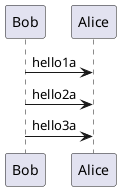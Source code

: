 {
  "sha1": "atagdickydptvb2o2b8zm39su7opwp4",
  "insertion": {
    "when": "2024-05-30T20:48:21.950Z",
    "user": "plantuml@gmail.com"
  }
}
@startuml

!procedure $go()
 Bob -> Alice : hello1a
 Bob -> Alice : hello2a
 Bob -> Alice : hello3a
!endprocedure

!$wrapper="$go"

%invoke_procedure($wrapper)
@enduml
